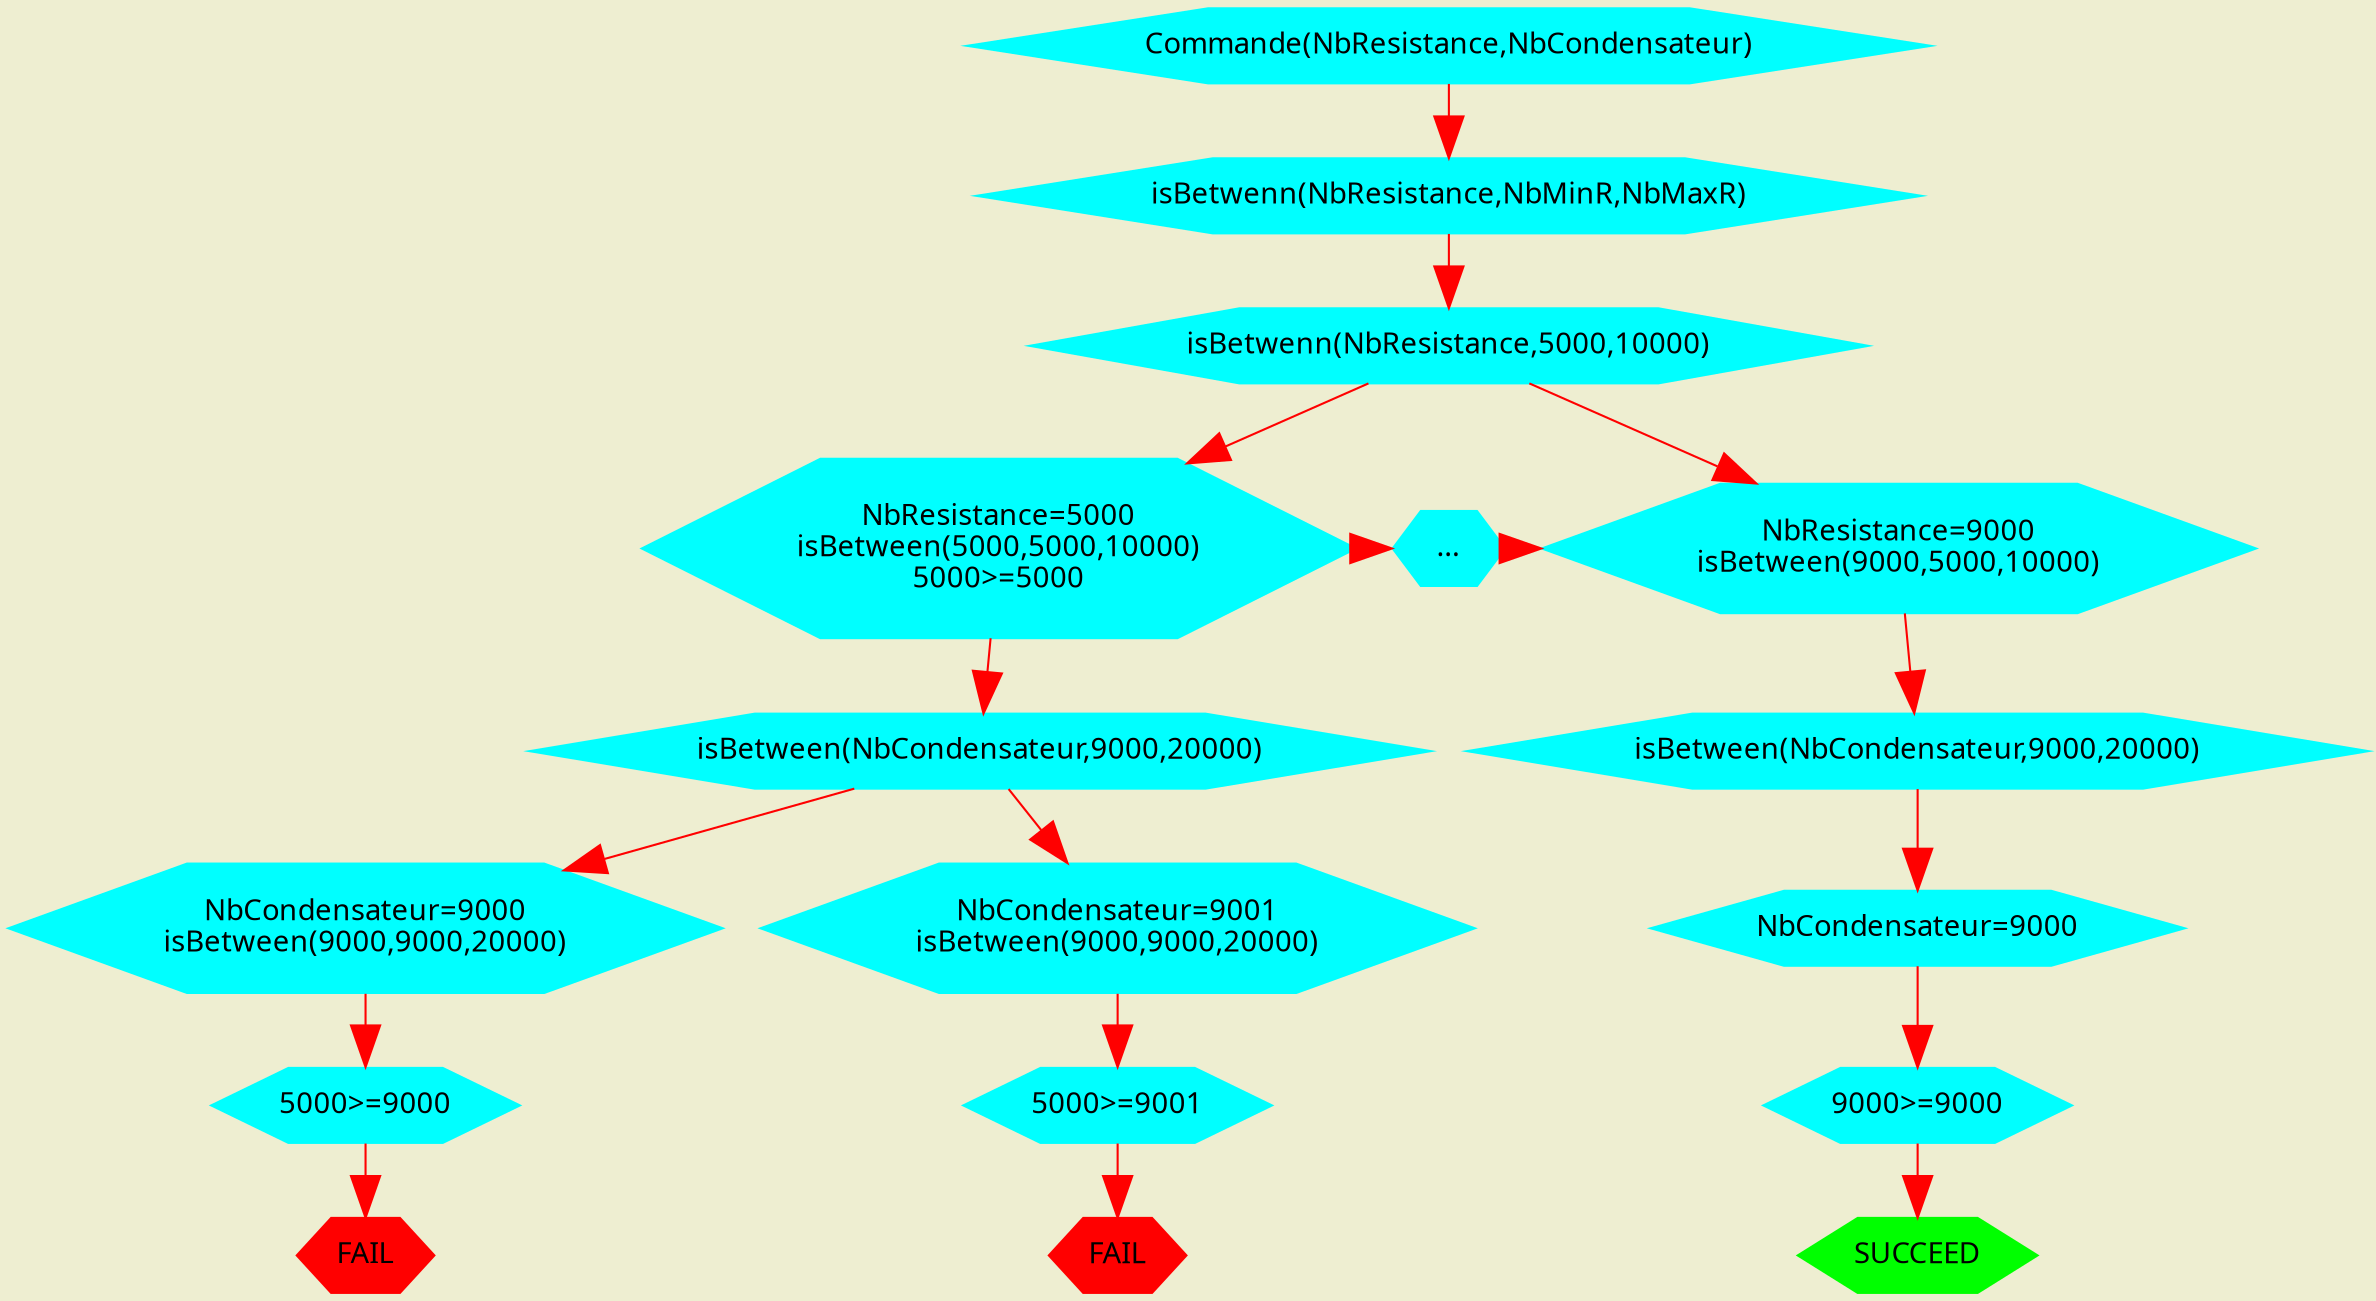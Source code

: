 digraph G {
	graph [bgcolor=lightyellow2, splines=true];
	edge [color=red, arrowsize=2];
	node [color=cyan, style=filled, shape=polygon, sides=6, fontname="Verdana",fontcolor=black];
	A4->SUITE {width=7}
	SUITE->A5 {width=7}	
	A1->A2->A3->A4
	A3->A5->B1->B2->B3->SUCCEED
	A4->A6->A7->A9->FAIL1
	A6->A8->A10->FAIL2
	{ rank=same; A4 SUITE A5}


	A1 [label="Commande(NbResistance,NbCondensateur)"];
	A2 [label="isBetwenn(NbResistance,NbMinR,NbMaxR)"];
	A3 [label="isBetwenn(NbResistance,5000,10000)"];

SUITE [label="..."];
B1 [label="isBetween(NbCondensateur,9000,20000)"];
B2 [label="NbCondensateur=9000"];
B3 [label="9000>=9000"];
A4 [label="NbResistance=5000\nisBetween(5000,5000,10000)\n5000>=5000"];
A5 [label="NbResistance=9000\nisBetween(9000,5000,10000)"];
A6 [label="isBetween(NbCondensateur,9000,20000)"];
A7 [label="NbCondensateur=9000\nisBetween(9000,9000,20000)"];
A8 [label="NbCondensateur=9001\nisBetween(9000,9000,20000)"];
A9 [label="5000>=9000"];
A10 [label="5000>=9001"];
FAIL1[label="FAIL",color="red"];
FAIL2[label="FAIL",color="red"];
SUCCEED[label="SUCCEED",color="green"];
}
